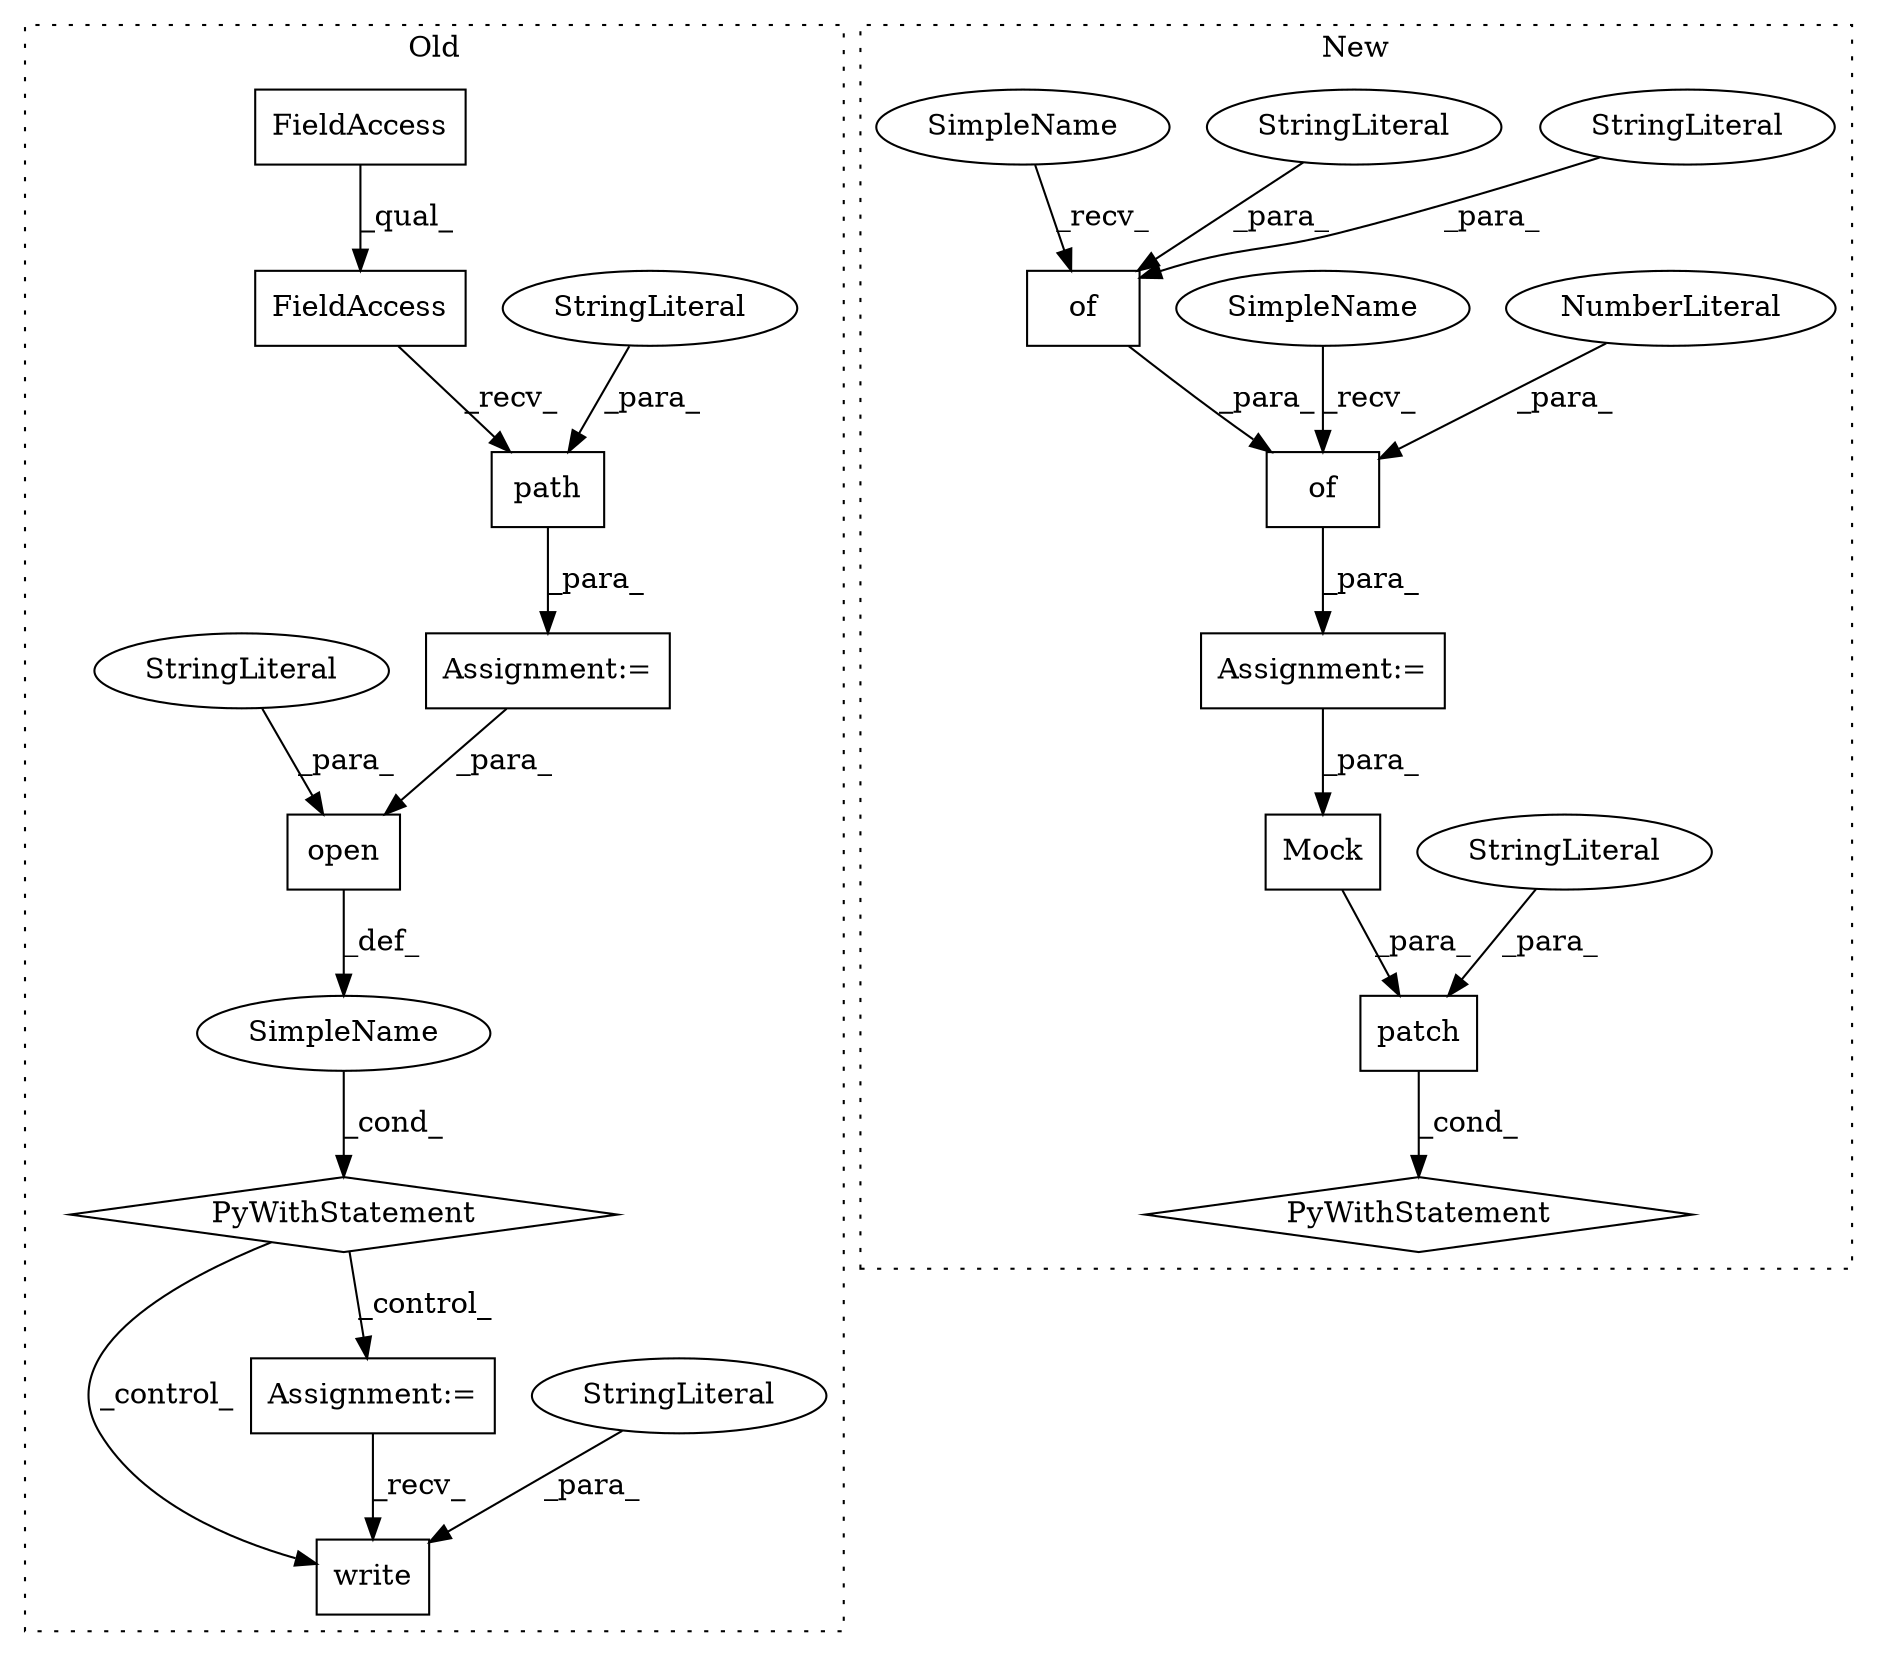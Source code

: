 digraph G {
subgraph cluster0 {
1 [label="write" a="32" s="9608,9678" l="6,1" shape="box"];
6 [label="Assignment:=" a="7" s="9510" l="3" shape="box"];
7 [label="SimpleName" a="42" s="" l="" shape="ellipse"];
8 [label="PyWithStatement" a="104" s="9462,9495" l="10,2" shape="diamond"];
9 [label="Assignment:=" a="7" s="9412" l="1" shape="box"];
13 [label="StringLiteral" a="45" s="9614" l="64" shape="ellipse"];
17 [label="path" a="32" s="9430,9455" l="5,1" shape="box"];
18 [label="StringLiteral" a="45" s="9435" l="20" shape="ellipse"];
19 [label="FieldAccess" a="22" s="9413" l="16" shape="box"];
20 [label="FieldAccess" a="22" s="9413" l="9" shape="box"];
21 [label="open" a="32" s="9472,9494" l="5,1" shape="box"];
22 [label="StringLiteral" a="45" s="9490" l="4" shape="ellipse"];
label = "Old";
style="dotted";
}
subgraph cluster1 {
2 [label="of" a="32" s="9449,9509" l="3,1" shape="box"];
3 [label="StringLiteral" a="45" s="9459" l="15" shape="ellipse"];
4 [label="StringLiteral" a="45" s="9475" l="20" shape="ellipse"];
5 [label="Assignment:=" a="7" s="9432" l="1" shape="box"];
10 [label="of" a="32" s="9437,9581" l="3,1" shape="box"];
11 [label="NumberLiteral" a="34" s="9511" l="4" shape="ellipse"];
12 [label="PyWithStatement" a="104" s="9588,9681" l="10,2" shape="diamond"];
14 [label="Mock" a="32" s="9665,9679" l="5,1" shape="box"];
15 [label="patch" a="32" s="9598,9680" l="6,1" shape="box"];
16 [label="StringLiteral" a="45" s="9604" l="60" shape="ellipse"];
23 [label="SimpleName" a="42" s="9433" l="3" shape="ellipse"];
24 [label="SimpleName" a="42" s="9445" l="3" shape="ellipse"];
label = "New";
style="dotted";
}
2 -> 10 [label="_para_"];
3 -> 2 [label="_para_"];
4 -> 2 [label="_para_"];
5 -> 14 [label="_para_"];
6 -> 1 [label="_recv_"];
7 -> 8 [label="_cond_"];
8 -> 1 [label="_control_"];
8 -> 6 [label="_control_"];
9 -> 21 [label="_para_"];
10 -> 5 [label="_para_"];
11 -> 10 [label="_para_"];
13 -> 1 [label="_para_"];
14 -> 15 [label="_para_"];
15 -> 12 [label="_cond_"];
16 -> 15 [label="_para_"];
17 -> 9 [label="_para_"];
18 -> 17 [label="_para_"];
19 -> 17 [label="_recv_"];
20 -> 19 [label="_qual_"];
21 -> 7 [label="_def_"];
22 -> 21 [label="_para_"];
23 -> 10 [label="_recv_"];
24 -> 2 [label="_recv_"];
}